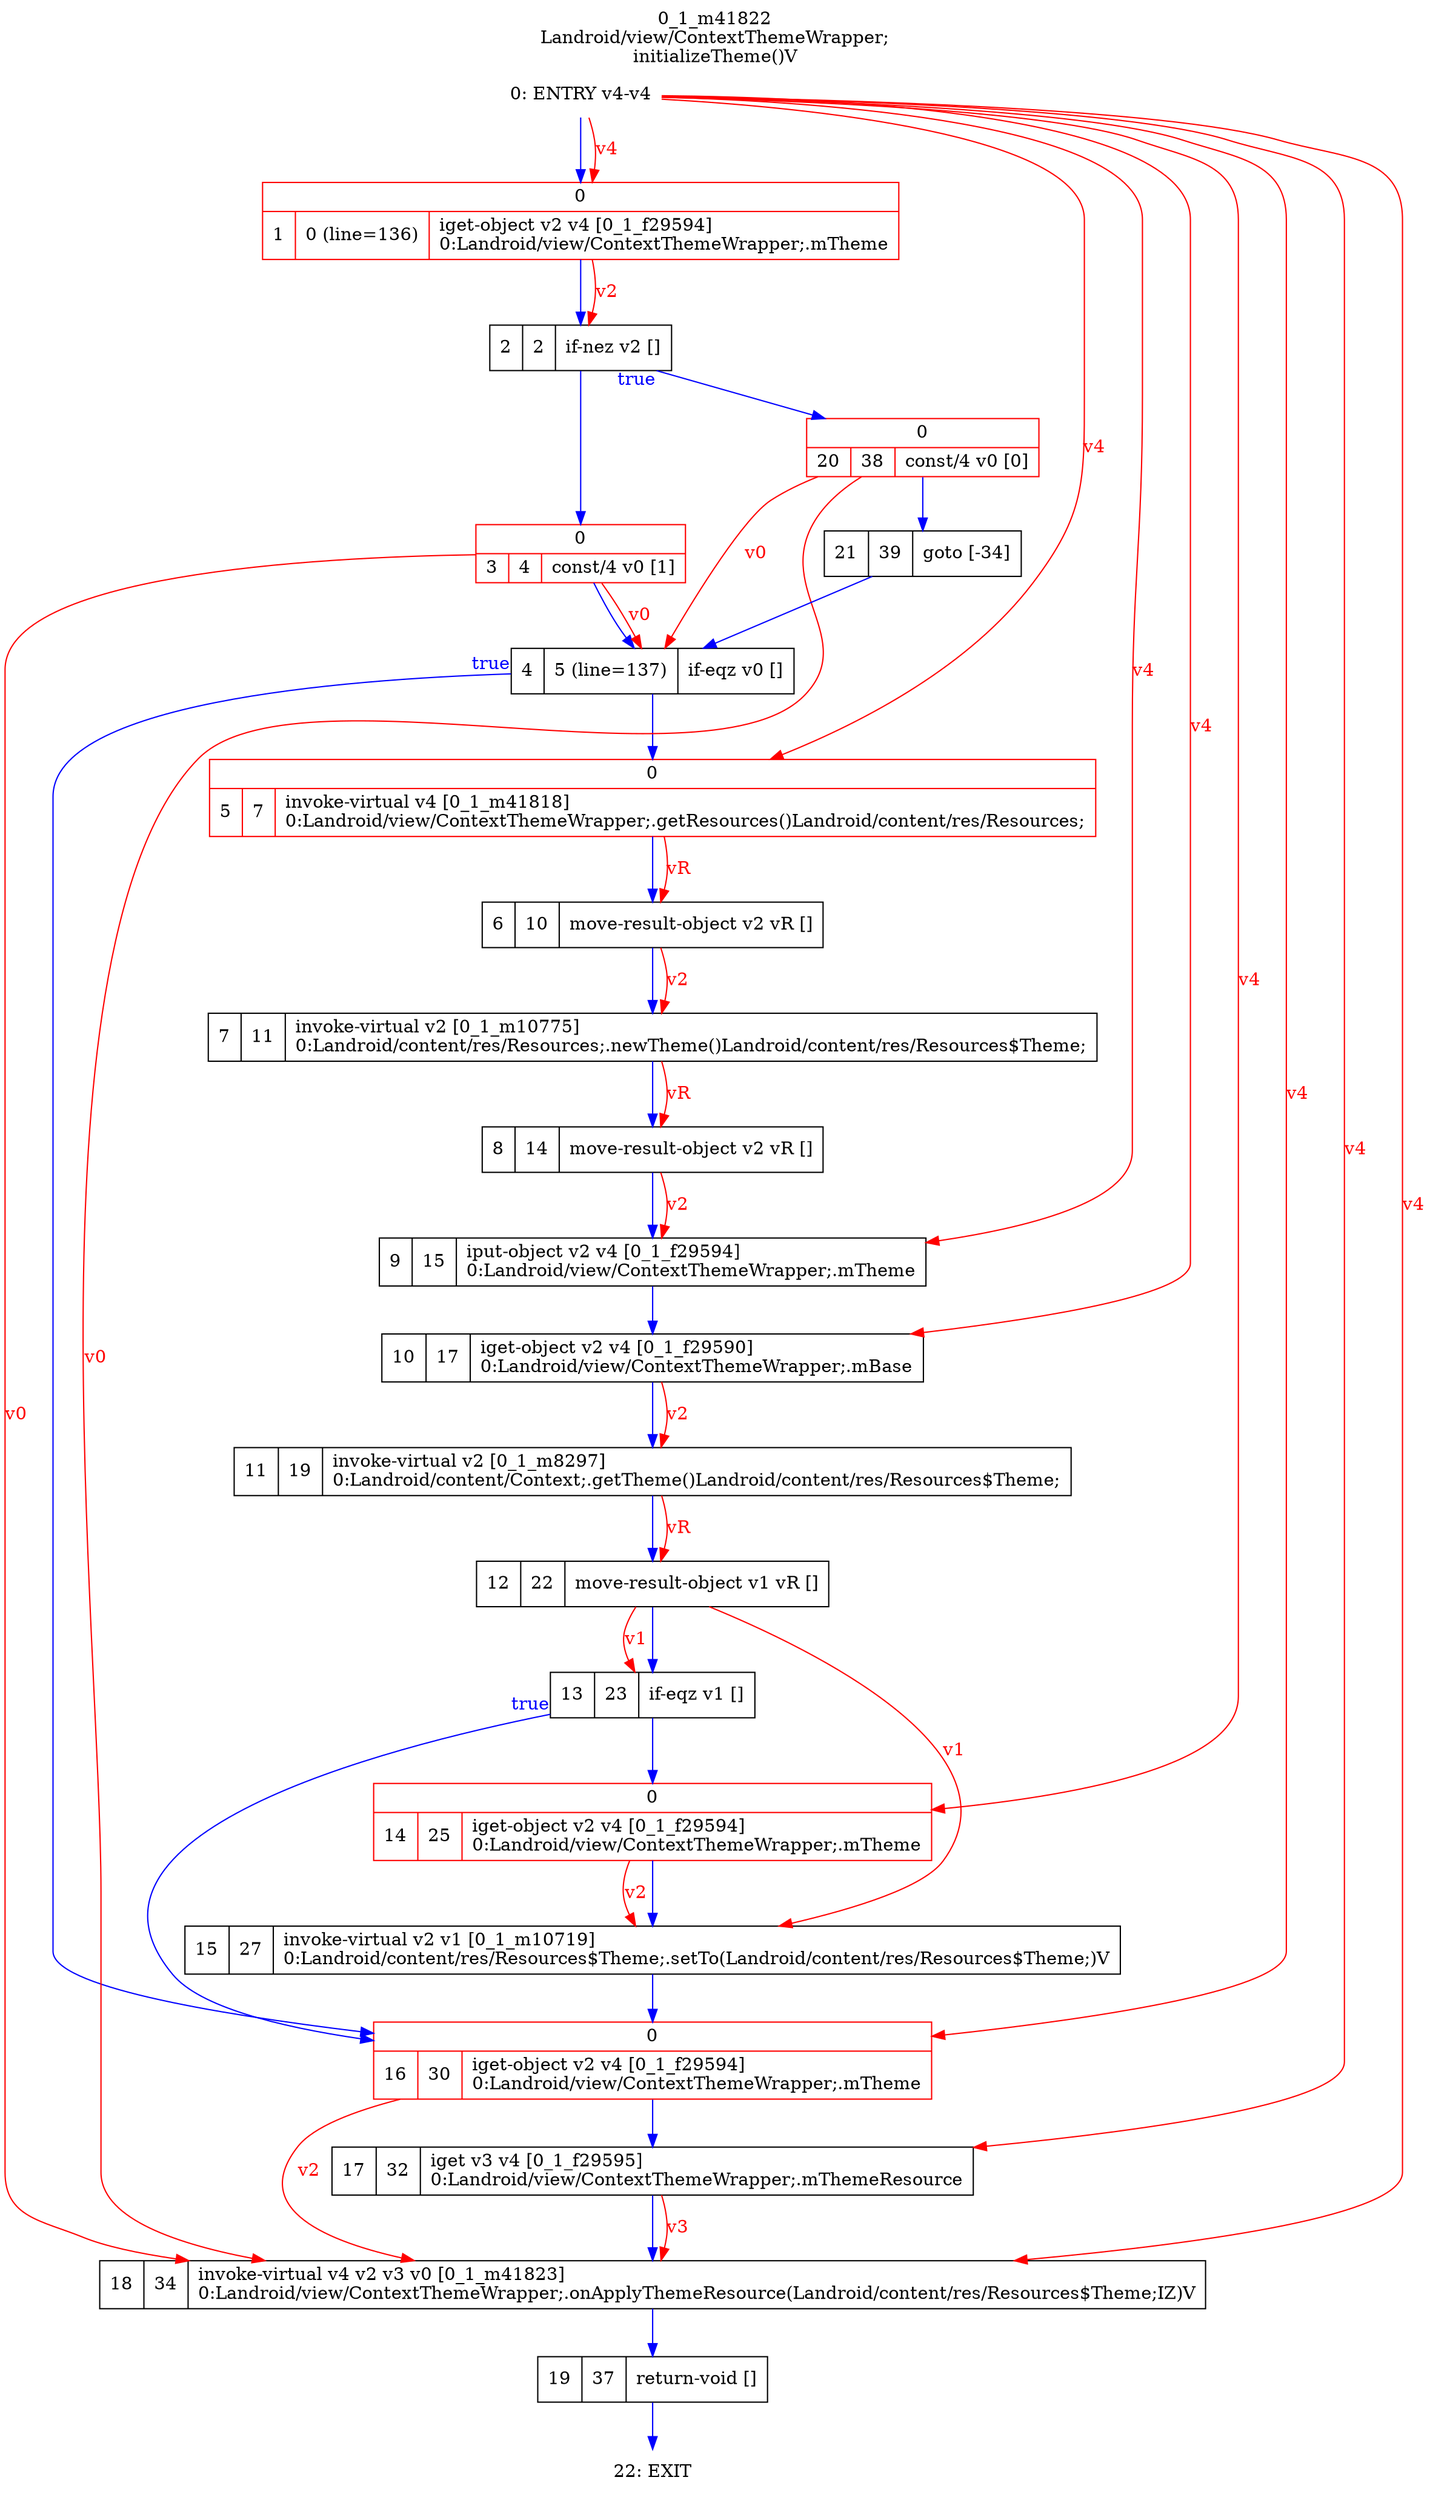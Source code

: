 digraph G {
rankdir=UD;
labelloc=t;
label="0_1_m41822\nLandroid/view/ContextThemeWrapper;
initializeTheme()V";
0[label="0: ENTRY v4-v4",shape=plaintext];
1[label="{0|{1|0 (line=136)|iget-object v2 v4 [0_1_f29594]\l0:Landroid/view/ContextThemeWrapper;.mTheme\l}}",shape=record, color=red];
2[label="2|2|if-nez v2 []\l",shape=record];
3[label="{0|{3|4|const/4 v0 [1]\l}}",shape=record, color=red];
4[label="4|5 (line=137)|if-eqz v0 []\l",shape=record];
5[label="{0|{5|7|invoke-virtual v4 [0_1_m41818]\l0:Landroid/view/ContextThemeWrapper;.getResources()Landroid/content/res/Resources;\l}}",shape=record,URL="0_1_m41818.dot", color=red];
6[label="6|10|move-result-object v2 vR []\l",shape=record];
7[label="7|11|invoke-virtual v2 [0_1_m10775]\l0:Landroid/content/res/Resources;.newTheme()Landroid/content/res/Resources$Theme;\l",shape=record,URL="0_1_m10775.dot"];
8[label="8|14|move-result-object v2 vR []\l",shape=record];
9[label="9|15|iput-object v2 v4 [0_1_f29594]\l0:Landroid/view/ContextThemeWrapper;.mTheme\l",shape=record];
10[label="10|17|iget-object v2 v4 [0_1_f29590]\l0:Landroid/view/ContextThemeWrapper;.mBase\l",shape=record];
11[label="11|19|invoke-virtual v2 [0_1_m8297]\l0:Landroid/content/Context;.getTheme()Landroid/content/res/Resources$Theme;\l",shape=record,URL="0_1_m8297.dot"];
12[label="12|22|move-result-object v1 vR []\l",shape=record];
13[label="13|23|if-eqz v1 []\l",shape=record];
14[label="{0|{14|25|iget-object v2 v4 [0_1_f29594]\l0:Landroid/view/ContextThemeWrapper;.mTheme\l}}",shape=record, color=red];
15[label="15|27|invoke-virtual v2 v1 [0_1_m10719]\l0:Landroid/content/res/Resources$Theme;.setTo(Landroid/content/res/Resources$Theme;)V\l",shape=record,URL="0_1_m10719.dot"];
16[label="{0|{16|30|iget-object v2 v4 [0_1_f29594]\l0:Landroid/view/ContextThemeWrapper;.mTheme\l}}",shape=record, color=red];
17[label="17|32|iget v3 v4 [0_1_f29595]\l0:Landroid/view/ContextThemeWrapper;.mThemeResource\l",shape=record];
18[label="18|34|invoke-virtual v4 v2 v3 v0 [0_1_m41823]\l0:Landroid/view/ContextThemeWrapper;.onApplyThemeResource(Landroid/content/res/Resources$Theme;IZ)V\l",shape=record,URL="0_1_m41823.dot"];
19[label="19|37|return-void []\l",shape=record];
20[label="{0|{20|38|const/4 v0 [0]\l}}",shape=record, color=red];
21[label="21|39|goto [-34]\l",shape=record];
22[label="22: EXIT",shape=plaintext];
0->1 [color=blue, fontcolor=blue,weight=100, taillabel=""];
1->2 [color=blue, fontcolor=blue,weight=100, taillabel=""];
2->20 [color=blue, fontcolor=blue,weight=10, taillabel="true"];
2->3 [color=blue, fontcolor=blue,weight=100, taillabel=""];
3->4 [color=blue, fontcolor=blue,weight=100, taillabel=""];
4->16 [color=blue, fontcolor=blue,weight=10, taillabel="true"];
4->5 [color=blue, fontcolor=blue,weight=100, taillabel=""];
5->6 [color=blue, fontcolor=blue,weight=100, taillabel=""];
6->7 [color=blue, fontcolor=blue,weight=100, taillabel=""];
7->8 [color=blue, fontcolor=blue,weight=100, taillabel=""];
8->9 [color=blue, fontcolor=blue,weight=100, taillabel=""];
9->10 [color=blue, fontcolor=blue,weight=100, taillabel=""];
10->11 [color=blue, fontcolor=blue,weight=100, taillabel=""];
11->12 [color=blue, fontcolor=blue,weight=100, taillabel=""];
12->13 [color=blue, fontcolor=blue,weight=100, taillabel=""];
13->16 [color=blue, fontcolor=blue,weight=10, taillabel="true"];
13->14 [color=blue, fontcolor=blue,weight=100, taillabel=""];
14->15 [color=blue, fontcolor=blue,weight=100, taillabel=""];
15->16 [color=blue, fontcolor=blue,weight=100, taillabel=""];
16->17 [color=blue, fontcolor=blue,weight=100, taillabel=""];
17->18 [color=blue, fontcolor=blue,weight=100, taillabel=""];
18->19 [color=blue, fontcolor=blue,weight=100, taillabel=""];
19->22 [color=blue, fontcolor=blue,weight=100, taillabel=""];
20->21 [color=blue, fontcolor=blue,weight=100, taillabel=""];
21->4 [color=blue, fontcolor=blue,weight=100, taillabel=""];
0->1 [color=red, fontcolor=red, label="v4"];
1->2 [color=red, fontcolor=red, label="v2"];
3->4 [color=red, fontcolor=red, label="v0"];
20->4 [color=red, fontcolor=red, label="v0"];
0->5 [color=red, fontcolor=red, label="v4"];
5->6 [color=red, fontcolor=red, label="vR"];
6->7 [color=red, fontcolor=red, label="v2"];
7->8 [color=red, fontcolor=red, label="vR"];
0->9 [color=red, fontcolor=red, label="v4"];
8->9 [color=red, fontcolor=red, label="v2"];
0->10 [color=red, fontcolor=red, label="v4"];
10->11 [color=red, fontcolor=red, label="v2"];
11->12 [color=red, fontcolor=red, label="vR"];
12->13 [color=red, fontcolor=red, label="v1"];
0->14 [color=red, fontcolor=red, label="v4"];
12->15 [color=red, fontcolor=red, label="v1"];
14->15 [color=red, fontcolor=red, label="v2"];
0->16 [color=red, fontcolor=red, label="v4"];
0->17 [color=red, fontcolor=red, label="v4"];
0->18 [color=red, fontcolor=red, label="v4"];
3->18 [color=red, fontcolor=red, label="v0"];
16->18 [color=red, fontcolor=red, label="v2"];
17->18 [color=red, fontcolor=red, label="v3"];
20->18 [color=red, fontcolor=red, label="v0"];
}
